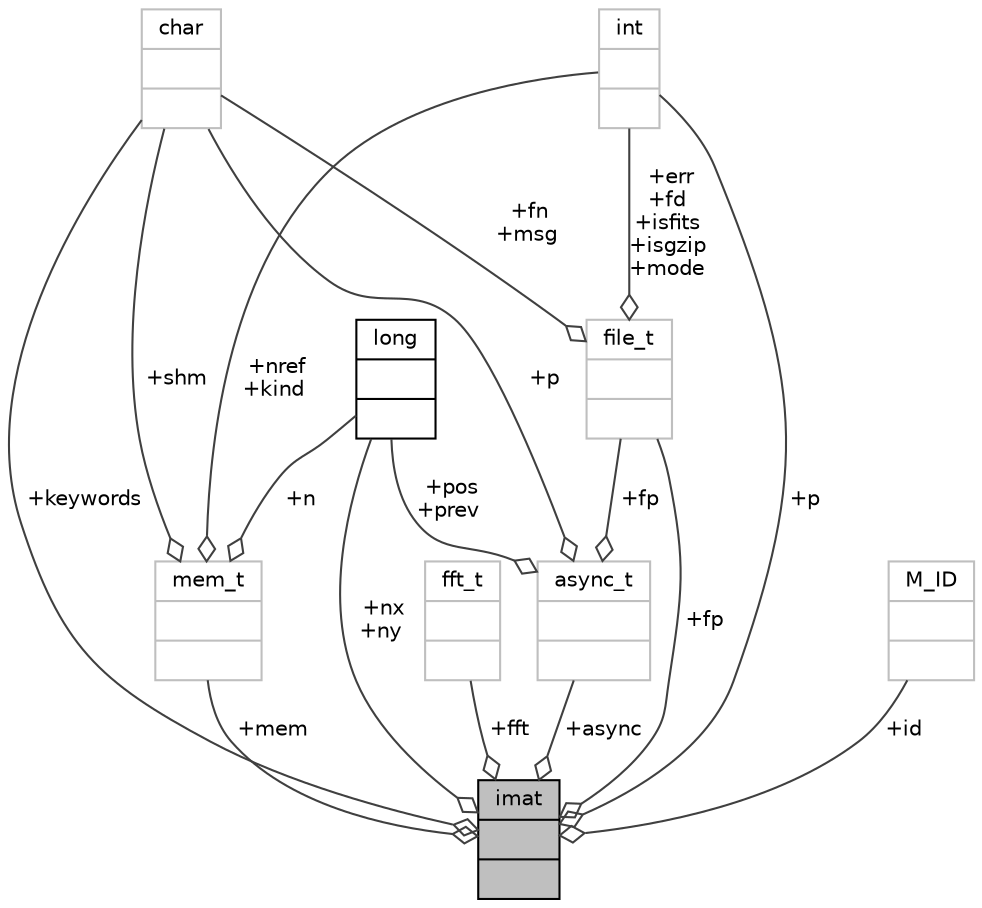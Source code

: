 digraph "imat"
{
 // INTERACTIVE_SVG=YES
  bgcolor="transparent";
  edge [fontname="Helvetica",fontsize="10",labelfontname="Helvetica",labelfontsize="10"];
  node [fontname="Helvetica",fontsize="10",shape=record];
  Node70 [label="{imat\n||}",height=0.2,width=0.4,color="black", fillcolor="grey75", style="filled", fontcolor="black"];
  Node71 -> Node70 [color="grey25",fontsize="10",style="solid",label=" +fp" ,arrowhead="odiamond",fontname="Helvetica"];
  Node71 [label="{file_t\n||}",height=0.2,width=0.4,color="grey75"];
  Node72 -> Node71 [color="grey25",fontsize="10",style="solid",label=" +fn\n+msg" ,arrowhead="odiamond",fontname="Helvetica"];
  Node72 [label="{char\n||}",height=0.2,width=0.4,color="grey75"];
  Node73 -> Node71 [color="grey25",fontsize="10",style="solid",label=" +err\n+fd\n+isfits\n+isgzip\n+mode" ,arrowhead="odiamond",fontname="Helvetica"];
  Node73 [label="{int\n||}",height=0.2,width=0.4,color="grey75"];
  Node75 -> Node70 [color="grey25",fontsize="10",style="solid",label=" +fft" ,arrowhead="odiamond",fontname="Helvetica"];
  Node75 [label="{fft_t\n||}",height=0.2,width=0.4,color="grey75"];
  Node78 -> Node70 [color="grey25",fontsize="10",style="solid",label=" +mem" ,arrowhead="odiamond",fontname="Helvetica"];
  Node78 [label="{mem_t\n||}",height=0.2,width=0.4,color="grey75"];
  Node72 -> Node78 [color="grey25",fontsize="10",style="solid",label=" +shm" ,arrowhead="odiamond",fontname="Helvetica"];
  Node73 -> Node78 [color="grey25",fontsize="10",style="solid",label=" +nref\n+kind" ,arrowhead="odiamond",fontname="Helvetica"];
  Node79 -> Node78 [color="grey25",fontsize="10",style="solid",label=" +n" ,arrowhead="odiamond",fontname="Helvetica"];
  Node79 [label="{long\n||}",height=0.2,width=0.4,color="black",URL="$classlong.html"];
  Node72 -> Node70 [color="grey25",fontsize="10",style="solid",label=" +keywords" ,arrowhead="odiamond",fontname="Helvetica"];
  Node80 -> Node70 [color="grey25",fontsize="10",style="solid",label=" +async" ,arrowhead="odiamond",fontname="Helvetica"];
  Node80 [label="{async_t\n||}",height=0.2,width=0.4,color="grey75"];
  Node71 -> Node80 [color="grey25",fontsize="10",style="solid",label=" +fp" ,arrowhead="odiamond",fontname="Helvetica"];
  Node72 -> Node80 [color="grey25",fontsize="10",style="solid",label=" +p" ,arrowhead="odiamond",fontname="Helvetica"];
  Node79 -> Node80 [color="grey25",fontsize="10",style="solid",label=" +pos\n+prev" ,arrowhead="odiamond",fontname="Helvetica"];
  Node73 -> Node70 [color="grey25",fontsize="10",style="solid",label=" +p" ,arrowhead="odiamond",fontname="Helvetica"];
  Node79 -> Node70 [color="grey25",fontsize="10",style="solid",label=" +nx\n+ny" ,arrowhead="odiamond",fontname="Helvetica"];
  Node81 -> Node70 [color="grey25",fontsize="10",style="solid",label=" +id" ,arrowhead="odiamond",fontname="Helvetica"];
  Node81 [label="{M_ID\n||}",height=0.2,width=0.4,color="grey75"];
}
